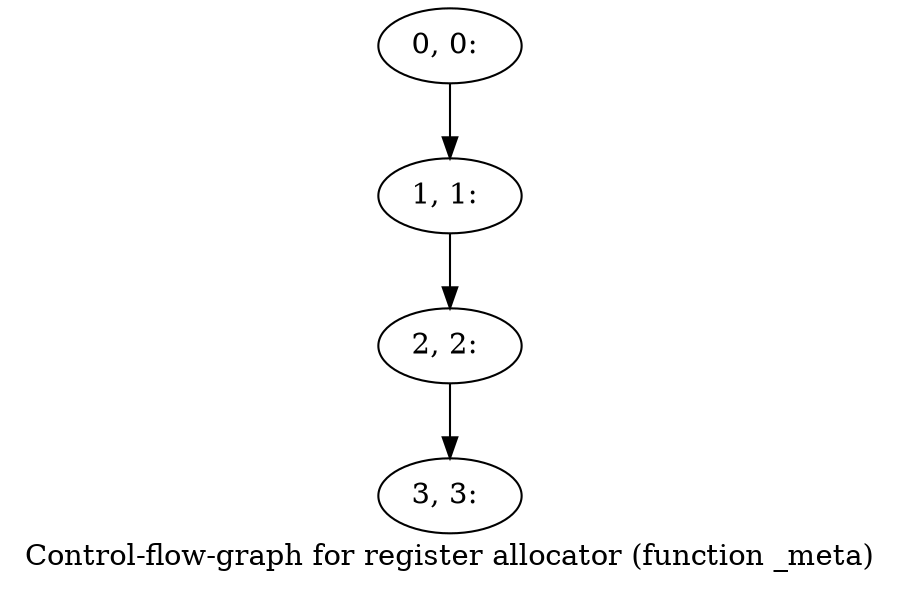 digraph G {
graph [label="Control-flow-graph for register allocator (function _meta)"]
0[label="0, 0: "];
1[label="1, 1: "];
2[label="2, 2: "];
3[label="3, 3: "];
0->1 ;
1->2 ;
2->3 ;
}
